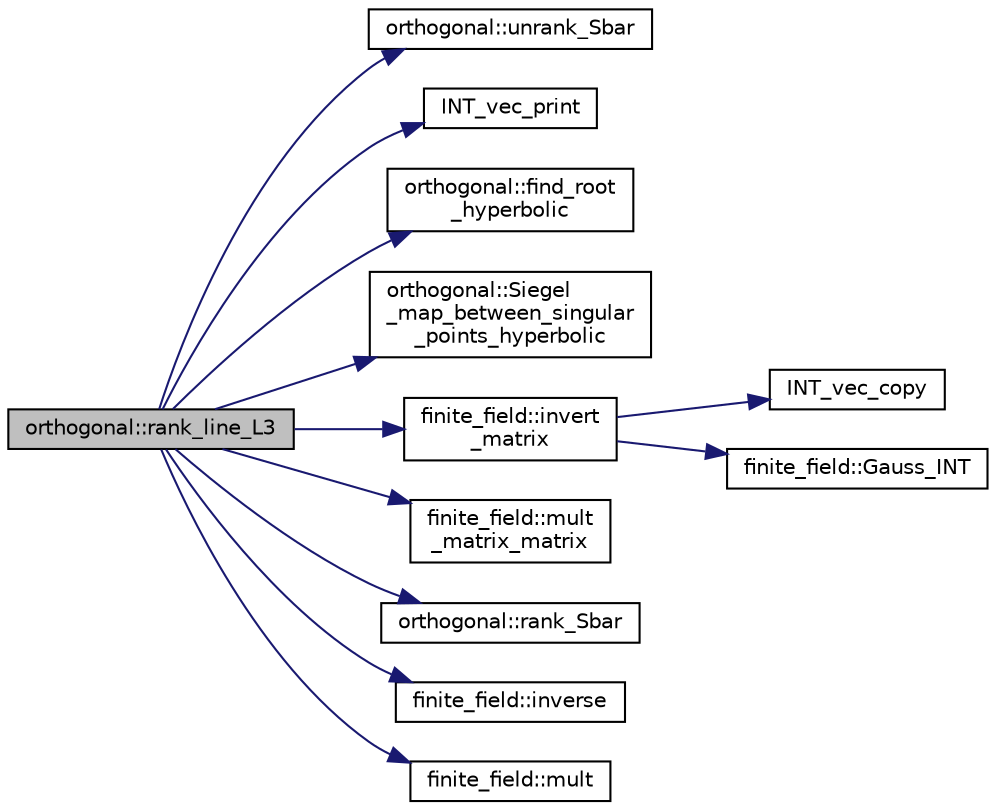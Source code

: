 digraph "orthogonal::rank_line_L3"
{
  edge [fontname="Helvetica",fontsize="10",labelfontname="Helvetica",labelfontsize="10"];
  node [fontname="Helvetica",fontsize="10",shape=record];
  rankdir="LR";
  Node38026 [label="orthogonal::rank_line_L3",height=0.2,width=0.4,color="black", fillcolor="grey75", style="filled", fontcolor="black"];
  Node38026 -> Node38027 [color="midnightblue",fontsize="10",style="solid",fontname="Helvetica"];
  Node38027 [label="orthogonal::unrank_Sbar",height=0.2,width=0.4,color="black", fillcolor="white", style="filled",URL="$d7/daa/classorthogonal.html#af5dc4e991f79be6bfdce4325648e037a"];
  Node38026 -> Node38028 [color="midnightblue",fontsize="10",style="solid",fontname="Helvetica"];
  Node38028 [label="INT_vec_print",height=0.2,width=0.4,color="black", fillcolor="white", style="filled",URL="$df/dbf/sajeeb_8_c.html#a79a5901af0b47dd0d694109543c027fe"];
  Node38026 -> Node38029 [color="midnightblue",fontsize="10",style="solid",fontname="Helvetica"];
  Node38029 [label="orthogonal::find_root\l_hyperbolic",height=0.2,width=0.4,color="black", fillcolor="white", style="filled",URL="$d7/daa/classorthogonal.html#a4cb66d7aec283cd032a99cb9b2b9992d"];
  Node38026 -> Node38030 [color="midnightblue",fontsize="10",style="solid",fontname="Helvetica"];
  Node38030 [label="orthogonal::Siegel\l_map_between_singular\l_points_hyperbolic",height=0.2,width=0.4,color="black", fillcolor="white", style="filled",URL="$d7/daa/classorthogonal.html#a5ee80bd3a8fb9799d248ade8fd7b20b3"];
  Node38026 -> Node38031 [color="midnightblue",fontsize="10",style="solid",fontname="Helvetica"];
  Node38031 [label="finite_field::invert\l_matrix",height=0.2,width=0.4,color="black", fillcolor="white", style="filled",URL="$df/d5a/classfinite__field.html#adab449ef01b1feafe000c8fff7ae013f"];
  Node38031 -> Node38032 [color="midnightblue",fontsize="10",style="solid",fontname="Helvetica"];
  Node38032 [label="INT_vec_copy",height=0.2,width=0.4,color="black", fillcolor="white", style="filled",URL="$df/dbf/sajeeb_8_c.html#ac2d875e27e009af6ec04d17254d11075"];
  Node38031 -> Node38033 [color="midnightblue",fontsize="10",style="solid",fontname="Helvetica"];
  Node38033 [label="finite_field::Gauss_INT",height=0.2,width=0.4,color="black", fillcolor="white", style="filled",URL="$df/d5a/classfinite__field.html#adb676d2e80341b53751326e3a58beb11"];
  Node38026 -> Node38034 [color="midnightblue",fontsize="10",style="solid",fontname="Helvetica"];
  Node38034 [label="finite_field::mult\l_matrix_matrix",height=0.2,width=0.4,color="black", fillcolor="white", style="filled",URL="$df/d5a/classfinite__field.html#a5e28706b815838d0ec34de1fa74bc3c4"];
  Node38026 -> Node38035 [color="midnightblue",fontsize="10",style="solid",fontname="Helvetica"];
  Node38035 [label="orthogonal::rank_Sbar",height=0.2,width=0.4,color="black", fillcolor="white", style="filled",URL="$d7/daa/classorthogonal.html#aea0a2cc174275eea357b9a68f277e970"];
  Node38026 -> Node38036 [color="midnightblue",fontsize="10",style="solid",fontname="Helvetica"];
  Node38036 [label="finite_field::inverse",height=0.2,width=0.4,color="black", fillcolor="white", style="filled",URL="$df/d5a/classfinite__field.html#a69f2a12c01e70b7ce2d115c5221c9cdd"];
  Node38026 -> Node38037 [color="midnightblue",fontsize="10",style="solid",fontname="Helvetica"];
  Node38037 [label="finite_field::mult",height=0.2,width=0.4,color="black", fillcolor="white", style="filled",URL="$df/d5a/classfinite__field.html#a24fb5917aa6d4d656fd855b7f44a13b0"];
}
